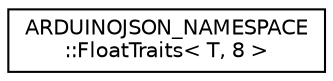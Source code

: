 digraph "Graphical Class Hierarchy"
{
 // LATEX_PDF_SIZE
  edge [fontname="Helvetica",fontsize="10",labelfontname="Helvetica",labelfontsize="10"];
  node [fontname="Helvetica",fontsize="10",shape=record];
  rankdir="LR";
  Node0 [label="ARDUINOJSON_NAMESPACE\l::FloatTraits\< T, 8 \>",height=0.2,width=0.4,color="black", fillcolor="white", style="filled",URL="$structARDUINOJSON__NAMESPACE_1_1FloatTraits_3_01T_00_018_01_4.html",tooltip=" "];
}
